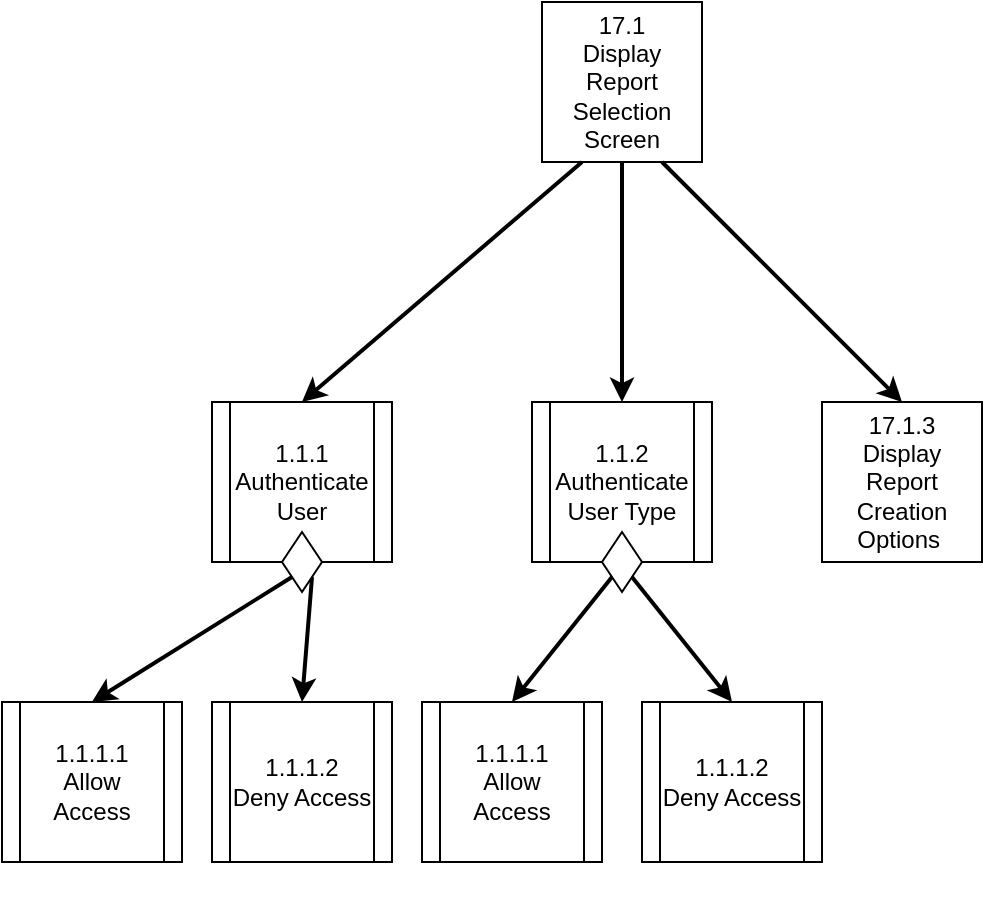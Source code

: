 <mxfile version="12.7.0" type="github" pages="2">
  <diagram id="4YmdYkod3J_SG8ZPj8dL" name="17.1: Display Report Creation Screen">
    <mxGraphModel dx="1038" dy="580" grid="1" gridSize="10" guides="1" tooltips="1" connect="1" arrows="1" fold="1" page="1" pageScale="1" pageWidth="850" pageHeight="1100" math="0" shadow="0">
      <root>
        <mxCell id="0"/>
        <mxCell id="1" parent="0"/>
        <mxCell id="GgS-fJ5CXfgOPeYuzjB5-1" value="17.1&lt;br&gt;Display Report Selection Screen" style="whiteSpace=wrap;html=1;aspect=fixed;" vertex="1" parent="1">
          <mxGeometry x="350" y="50" width="80" height="80" as="geometry"/>
        </mxCell>
        <mxCell id="GgS-fJ5CXfgOPeYuzjB5-2" value="" style="endArrow=classic;html=1;" edge="1" parent="1">
          <mxGeometry width="50" height="50" relative="1" as="geometry">
            <mxPoint x="180" y="490" as="sourcePoint"/>
            <mxPoint x="180" y="490" as="targetPoint"/>
          </mxGeometry>
        </mxCell>
        <mxCell id="GgS-fJ5CXfgOPeYuzjB5-3" value="17.1.3&lt;br&gt;Display Report Creation Options&amp;nbsp;" style="whiteSpace=wrap;html=1;aspect=fixed;" vertex="1" parent="1">
          <mxGeometry x="490" y="250" width="80" height="80" as="geometry"/>
        </mxCell>
        <mxCell id="GgS-fJ5CXfgOPeYuzjB5-4" value="" style="endArrow=classic;html=1;exitX=0;exitY=1;exitDx=0;exitDy=0;entryX=0.5;entryY=0;entryDx=0;entryDy=0;strokeWidth=2;" edge="1" parent="1" source="GgS-fJ5CXfgOPeYuzjB5-11" target="GgS-fJ5CXfgOPeYuzjB5-10">
          <mxGeometry width="50" height="50" relative="1" as="geometry">
            <mxPoint x="260" y="390" as="sourcePoint"/>
            <mxPoint x="190" y="450" as="targetPoint"/>
          </mxGeometry>
        </mxCell>
        <mxCell id="GgS-fJ5CXfgOPeYuzjB5-5" value="" style="endArrow=classic;html=1;exitX=0.75;exitY=1;exitDx=0;exitDy=0;strokeWidth=2;entryX=0.5;entryY=0;entryDx=0;entryDy=0;" edge="1" parent="1" source="GgS-fJ5CXfgOPeYuzjB5-1" target="GgS-fJ5CXfgOPeYuzjB5-3">
          <mxGeometry width="50" height="50" relative="1" as="geometry">
            <mxPoint x="490" y="220" as="sourcePoint"/>
            <mxPoint x="515" y="250" as="targetPoint"/>
          </mxGeometry>
        </mxCell>
        <mxCell id="GgS-fJ5CXfgOPeYuzjB5-6" value="" style="endArrow=classic;html=1;exitX=0.25;exitY=1;exitDx=0;exitDy=0;entryX=0.5;entryY=0;entryDx=0;entryDy=0;strokeWidth=2;" edge="1" parent="1" source="GgS-fJ5CXfgOPeYuzjB5-1" target="GgS-fJ5CXfgOPeYuzjB5-8">
          <mxGeometry width="50" height="50" relative="1" as="geometry">
            <mxPoint x="240" y="170" as="sourcePoint"/>
            <mxPoint x="90" y="250" as="targetPoint"/>
          </mxGeometry>
        </mxCell>
        <mxCell id="GgS-fJ5CXfgOPeYuzjB5-7" value="" style="endArrow=classic;html=1;strokeWidth=2;entryX=0.5;entryY=0;entryDx=0;entryDy=0;exitX=1;exitY=1;exitDx=0;exitDy=0;" edge="1" parent="1" source="GgS-fJ5CXfgOPeYuzjB5-11" target="GgS-fJ5CXfgOPeYuzjB5-9">
          <mxGeometry width="50" height="50" relative="1" as="geometry">
            <mxPoint x="180" y="360" as="sourcePoint"/>
            <mxPoint x="80" y="450" as="targetPoint"/>
          </mxGeometry>
        </mxCell>
        <mxCell id="GgS-fJ5CXfgOPeYuzjB5-8" value="&lt;span style=&quot;white-space: normal&quot;&gt;1.1.1&lt;br&gt;&lt;/span&gt;Authenticate User" style="shape=process;whiteSpace=wrap;html=1;backgroundOutline=1;" vertex="1" parent="1">
          <mxGeometry x="185" y="250" width="90" height="80" as="geometry"/>
        </mxCell>
        <mxCell id="GgS-fJ5CXfgOPeYuzjB5-9" value="1.1.1.2&lt;br&gt;Deny Access" style="shape=process;whiteSpace=wrap;html=1;backgroundOutline=1;" vertex="1" parent="1">
          <mxGeometry x="185" y="400" width="90" height="80" as="geometry"/>
        </mxCell>
        <mxCell id="GgS-fJ5CXfgOPeYuzjB5-10" value="1.1.1.1&lt;br&gt;Allow Access" style="shape=process;whiteSpace=wrap;html=1;backgroundOutline=1;" vertex="1" parent="1">
          <mxGeometry x="80" y="400" width="90" height="80" as="geometry"/>
        </mxCell>
        <mxCell id="GgS-fJ5CXfgOPeYuzjB5-11" value="" style="rhombus;whiteSpace=wrap;html=1;fillColor=#FFFFFF;" vertex="1" parent="1">
          <mxGeometry x="220" y="315" width="20" height="30" as="geometry"/>
        </mxCell>
        <mxCell id="GgS-fJ5CXfgOPeYuzjB5-12" value="" style="endArrow=classic;html=1;" edge="1" parent="1">
          <mxGeometry width="50" height="50" relative="1" as="geometry">
            <mxPoint x="400" y="495" as="sourcePoint"/>
            <mxPoint x="400" y="495" as="targetPoint"/>
          </mxGeometry>
        </mxCell>
        <mxCell id="GgS-fJ5CXfgOPeYuzjB5-13" value="" style="endArrow=classic;html=1;exitX=0;exitY=1;exitDx=0;exitDy=0;strokeWidth=2;entryX=0.5;entryY=0;entryDx=0;entryDy=0;" edge="1" parent="1" source="GgS-fJ5CXfgOPeYuzjB5-16" target="GgS-fJ5CXfgOPeYuzjB5-18">
          <mxGeometry width="50" height="50" relative="1" as="geometry">
            <mxPoint x="475" y="390" as="sourcePoint"/>
            <mxPoint x="310" y="420" as="targetPoint"/>
          </mxGeometry>
        </mxCell>
        <mxCell id="GgS-fJ5CXfgOPeYuzjB5-14" value="" style="endArrow=classic;html=1;strokeWidth=2;exitX=1;exitY=1;exitDx=0;exitDy=0;entryX=0.5;entryY=0;entryDx=0;entryDy=0;" edge="1" parent="1" source="GgS-fJ5CXfgOPeYuzjB5-16" target="GgS-fJ5CXfgOPeYuzjB5-19">
          <mxGeometry width="50" height="50" relative="1" as="geometry">
            <mxPoint x="395" y="360" as="sourcePoint"/>
            <mxPoint x="430" y="410" as="targetPoint"/>
          </mxGeometry>
        </mxCell>
        <mxCell id="GgS-fJ5CXfgOPeYuzjB5-15" value="&lt;span style=&quot;white-space: normal&quot;&gt;1.1.2&lt;br&gt;&lt;/span&gt;Authenticate User Type" style="shape=process;whiteSpace=wrap;html=1;backgroundOutline=1;" vertex="1" parent="1">
          <mxGeometry x="345" y="250" width="90" height="80" as="geometry"/>
        </mxCell>
        <mxCell id="GgS-fJ5CXfgOPeYuzjB5-16" value="" style="rhombus;whiteSpace=wrap;html=1;fillColor=#FFFFFF;" vertex="1" parent="1">
          <mxGeometry x="380" y="315" width="20" height="30" as="geometry"/>
        </mxCell>
        <mxCell id="GgS-fJ5CXfgOPeYuzjB5-17" value="" style="endArrow=classic;html=1;exitX=0.5;exitY=1;exitDx=0;exitDy=0;entryX=0.5;entryY=0;entryDx=0;entryDy=0;strokeWidth=2;" edge="1" parent="1" source="GgS-fJ5CXfgOPeYuzjB5-1" target="GgS-fJ5CXfgOPeYuzjB5-15">
          <mxGeometry width="50" height="50" relative="1" as="geometry">
            <mxPoint x="397.5" y="150" as="sourcePoint"/>
            <mxPoint x="192.5" y="270" as="targetPoint"/>
          </mxGeometry>
        </mxCell>
        <mxCell id="GgS-fJ5CXfgOPeYuzjB5-18" value="1.1.1.1&lt;br&gt;Allow Access" style="shape=process;whiteSpace=wrap;html=1;backgroundOutline=1;" vertex="1" parent="1">
          <mxGeometry x="290" y="400" width="90" height="80" as="geometry"/>
        </mxCell>
        <mxCell id="GgS-fJ5CXfgOPeYuzjB5-19" value="1.1.1.2&lt;br&gt;Deny Access" style="shape=process;whiteSpace=wrap;html=1;backgroundOutline=1;" vertex="1" parent="1">
          <mxGeometry x="400" y="400" width="90" height="80" as="geometry"/>
        </mxCell>
      </root>
    </mxGraphModel>
  </diagram>
  <diagram id="d0ySRuSvXzREFa9gNcK0" name="17.2: Generate Requested Report">
    <mxGraphModel dx="1888" dy="580" grid="1" gridSize="10" guides="1" tooltips="1" connect="1" arrows="1" fold="1" page="1" pageScale="1" pageWidth="850" pageHeight="1100" math="0" shadow="0">
      <root>
        <mxCell id="EmbihibUC29BOiZUdnOn-0"/>
        <mxCell id="EmbihibUC29BOiZUdnOn-1" parent="EmbihibUC29BOiZUdnOn-0"/>
        <mxCell id="HvQKUCN0Da436xTyyr2u-0" value="17.2&lt;br&gt;Generate Requested Report" style="whiteSpace=wrap;html=1;aspect=fixed;" vertex="1" parent="EmbihibUC29BOiZUdnOn-1">
          <mxGeometry x="450" y="70" width="80" height="80" as="geometry"/>
        </mxCell>
        <mxCell id="HvQKUCN0Da436xTyyr2u-1" value="17.2.2&lt;br&gt;Display Requested Report" style="whiteSpace=wrap;html=1;aspect=fixed;" vertex="1" parent="EmbihibUC29BOiZUdnOn-1">
          <mxGeometry x="620" y="195" width="80" height="80" as="geometry"/>
        </mxCell>
        <mxCell id="HvQKUCN0Da436xTyyr2u-2" value="" style="endArrow=classic;html=1;exitX=0.5;exitY=1;exitDx=0;exitDy=0;strokeWidth=2;entryX=0.5;entryY=0;entryDx=0;entryDy=0;" edge="1" parent="EmbihibUC29BOiZUdnOn-1" source="HvQKUCN0Da436xTyyr2u-0" target="HvQKUCN0Da436xTyyr2u-1">
          <mxGeometry width="50" height="50" relative="1" as="geometry">
            <mxPoint x="745" y="220" as="sourcePoint"/>
            <mxPoint x="770" y="250" as="targetPoint"/>
          </mxGeometry>
        </mxCell>
        <mxCell id="HvQKUCN0Da436xTyyr2u-3" value="" style="endArrow=classic;html=1;exitX=0.5;exitY=1;exitDx=0;exitDy=0;entryX=0.5;entryY=0;entryDx=0;entryDy=0;strokeWidth=2;" edge="1" parent="EmbihibUC29BOiZUdnOn-1" source="HvQKUCN0Da436xTyyr2u-0" target="HvQKUCN0Da436xTyyr2u-5">
          <mxGeometry width="50" height="50" relative="1" as="geometry">
            <mxPoint x="397.5" y="150" as="sourcePoint"/>
            <mxPoint x="390" y="250" as="targetPoint"/>
          </mxGeometry>
        </mxCell>
        <mxCell id="HvQKUCN0Da436xTyyr2u-4" value="" style="endArrow=classic;html=1;strokeWidth=2;entryX=0.5;entryY=0;entryDx=0;entryDy=0;exitX=0.25;exitY=1;exitDx=0;exitDy=0;" edge="1" parent="EmbihibUC29BOiZUdnOn-1" source="HvQKUCN0Da436xTyyr2u-5" target="HvQKUCN0Da436xTyyr2u-7">
          <mxGeometry width="50" height="50" relative="1" as="geometry">
            <mxPoint x="360" y="330" as="sourcePoint"/>
            <mxPoint x="210" y="380" as="targetPoint"/>
          </mxGeometry>
        </mxCell>
        <mxCell id="HvQKUCN0Da436xTyyr2u-5" value="1.1.4&lt;br&gt;Get Required Information from Database" style="shape=process;whiteSpace=wrap;html=1;backgroundOutline=1;" vertex="1" parent="EmbihibUC29BOiZUdnOn-1">
          <mxGeometry x="290" y="190" width="90" height="90" as="geometry"/>
        </mxCell>
        <mxCell id="HvQKUCN0Da436xTyyr2u-7" value="1.1.4.1&lt;br&gt;Retrieve User Type Information from User Type Table" style="shape=process;whiteSpace=wrap;html=1;backgroundOutline=1;" vertex="1" parent="EmbihibUC29BOiZUdnOn-1">
          <mxGeometry x="-20" y="390" width="100" height="90" as="geometry"/>
        </mxCell>
        <mxCell id="HvQKUCN0Da436xTyyr2u-8" value="2.1.4.1&lt;br&gt;Retrieve List of Group Homes from Group Home Table" style="shape=process;whiteSpace=wrap;html=1;backgroundOutline=1;" vertex="1" parent="EmbihibUC29BOiZUdnOn-1">
          <mxGeometry x="100" y="390" width="100" height="90" as="geometry"/>
        </mxCell>
        <mxCell id="HvQKUCN0Da436xTyyr2u-9" value="17.2.1.3&lt;br&gt;Retrieve List of Clients from Client Table" style="shape=process;whiteSpace=wrap;html=1;backgroundOutline=1;" vertex="1" parent="EmbihibUC29BOiZUdnOn-1">
          <mxGeometry x="220" y="390" width="100" height="90" as="geometry"/>
        </mxCell>
        <mxCell id="HvQKUCN0Da436xTyyr2u-10" value="17.2.1.5&lt;br&gt;Retrieve List of Departments from Department Table" style="shape=process;whiteSpace=wrap;html=1;backgroundOutline=1;" vertex="1" parent="EmbihibUC29BOiZUdnOn-1">
          <mxGeometry x="460" y="390" width="110" height="90" as="geometry"/>
        </mxCell>
        <mxCell id="HvQKUCN0Da436xTyyr2u-11" value="17.2.1.4&lt;br&gt;Retrieve List of Staff from Staff Table" style="shape=process;whiteSpace=wrap;html=1;backgroundOutline=1;" vertex="1" parent="EmbihibUC29BOiZUdnOn-1">
          <mxGeometry x="340" y="390" width="100" height="90" as="geometry"/>
        </mxCell>
        <mxCell id="HvQKUCN0Da436xTyyr2u-12" value="17.2.1.6&lt;br&gt;Retrieve List of Shifts from Shift Table" style="shape=process;whiteSpace=wrap;html=1;backgroundOutline=1;" vertex="1" parent="EmbihibUC29BOiZUdnOn-1">
          <mxGeometry x="590" y="390" width="100" height="90" as="geometry"/>
        </mxCell>
        <mxCell id="HvQKUCN0Da436xTyyr2u-13" value="" style="endArrow=classic;html=1;strokeWidth=2;entryX=0.5;entryY=0;entryDx=0;entryDy=0;exitX=0.25;exitY=1;exitDx=0;exitDy=0;" edge="1" parent="EmbihibUC29BOiZUdnOn-1" source="HvQKUCN0Da436xTyyr2u-5" target="HvQKUCN0Da436xTyyr2u-8">
          <mxGeometry width="50" height="50" relative="1" as="geometry">
            <mxPoint x="322.5" y="350" as="sourcePoint"/>
            <mxPoint x="40" y="400" as="targetPoint"/>
          </mxGeometry>
        </mxCell>
        <mxCell id="HvQKUCN0Da436xTyyr2u-14" value="" style="endArrow=classic;html=1;strokeWidth=2;entryX=0.5;entryY=0;entryDx=0;entryDy=0;exitX=0.5;exitY=1;exitDx=0;exitDy=0;" edge="1" parent="EmbihibUC29BOiZUdnOn-1" source="HvQKUCN0Da436xTyyr2u-5" target="HvQKUCN0Da436xTyyr2u-9">
          <mxGeometry width="50" height="50" relative="1" as="geometry">
            <mxPoint x="340" y="350" as="sourcePoint"/>
            <mxPoint x="50" y="410" as="targetPoint"/>
          </mxGeometry>
        </mxCell>
        <mxCell id="HvQKUCN0Da436xTyyr2u-15" value="" style="endArrow=classic;html=1;strokeWidth=2;entryX=0.5;entryY=0;entryDx=0;entryDy=0;exitX=0.5;exitY=1;exitDx=0;exitDy=0;" edge="1" parent="EmbihibUC29BOiZUdnOn-1" source="HvQKUCN0Da436xTyyr2u-5" target="HvQKUCN0Da436xTyyr2u-11">
          <mxGeometry width="50" height="50" relative="1" as="geometry">
            <mxPoint x="342.5" y="370" as="sourcePoint"/>
            <mxPoint x="60" y="420" as="targetPoint"/>
          </mxGeometry>
        </mxCell>
        <mxCell id="HvQKUCN0Da436xTyyr2u-16" value="" style="endArrow=classic;html=1;strokeWidth=2;entryX=0.5;entryY=0;entryDx=0;entryDy=0;exitX=0.75;exitY=1;exitDx=0;exitDy=0;" edge="1" parent="EmbihibUC29BOiZUdnOn-1" source="HvQKUCN0Da436xTyyr2u-5" target="HvQKUCN0Da436xTyyr2u-10">
          <mxGeometry width="50" height="50" relative="1" as="geometry">
            <mxPoint x="352.5" y="380" as="sourcePoint"/>
            <mxPoint x="70" y="430" as="targetPoint"/>
          </mxGeometry>
        </mxCell>
        <mxCell id="HvQKUCN0Da436xTyyr2u-17" value="" style="endArrow=classic;html=1;strokeWidth=2;entryX=0.5;entryY=0;entryDx=0;entryDy=0;exitX=0.75;exitY=1;exitDx=0;exitDy=0;" edge="1" parent="EmbihibUC29BOiZUdnOn-1" source="HvQKUCN0Da436xTyyr2u-5" target="HvQKUCN0Da436xTyyr2u-12">
          <mxGeometry width="50" height="50" relative="1" as="geometry">
            <mxPoint x="362.5" y="390" as="sourcePoint"/>
            <mxPoint x="80" y="440" as="targetPoint"/>
          </mxGeometry>
        </mxCell>
        <mxCell id="HvQKUCN0Da436xTyyr2u-18" value="17.2.2.1&lt;br&gt;Sort Data by User Criteria" style="whiteSpace=wrap;html=1;aspect=fixed;" vertex="1" parent="EmbihibUC29BOiZUdnOn-1">
          <mxGeometry x="710" y="390" width="80" height="80" as="geometry"/>
        </mxCell>
        <mxCell id="HvQKUCN0Da436xTyyr2u-19" value="" style="endArrow=classic;html=1;strokeWidth=2;entryX=0.5;entryY=0;entryDx=0;entryDy=0;exitX=0.5;exitY=1;exitDx=0;exitDy=0;" edge="1" parent="EmbihibUC29BOiZUdnOn-1" source="HvQKUCN0Da436xTyyr2u-1" target="HvQKUCN0Da436xTyyr2u-18">
          <mxGeometry width="50" height="50" relative="1" as="geometry">
            <mxPoint x="663.75" y="300" as="sourcePoint"/>
            <mxPoint x="946.25" y="410" as="targetPoint"/>
          </mxGeometry>
        </mxCell>
        <mxCell id="7-UU1UBTijo9_9kDfpDQ-0" value="1.1.3&lt;br&gt;Connect to Database" style="shape=process;whiteSpace=wrap;html=1;backgroundOutline=1;" vertex="1" parent="EmbihibUC29BOiZUdnOn-1">
          <mxGeometry x="170" y="195" width="90" height="80" as="geometry"/>
        </mxCell>
        <mxCell id="7-UU1UBTijo9_9kDfpDQ-1" value="" style="endArrow=classic;html=1;exitX=0.25;exitY=1;exitDx=0;exitDy=0;entryX=0.5;entryY=0;entryDx=0;entryDy=0;strokeWidth=2;" edge="1" parent="EmbihibUC29BOiZUdnOn-1" source="HvQKUCN0Da436xTyyr2u-0" target="7-UU1UBTijo9_9kDfpDQ-0">
          <mxGeometry width="50" height="50" relative="1" as="geometry">
            <mxPoint x="405" y="120" as="sourcePoint"/>
            <mxPoint x="200" y="170" as="targetPoint"/>
          </mxGeometry>
        </mxCell>
        <mxCell id="wboEcPvYJnv7eFdj0Bcn-0" value="17.2.3&lt;br&gt;Export Requested Report to PDF" style="whiteSpace=wrap;html=1;aspect=fixed;" vertex="1" parent="EmbihibUC29BOiZUdnOn-1">
          <mxGeometry x="810" y="195" width="80" height="80" as="geometry"/>
        </mxCell>
        <mxCell id="wboEcPvYJnv7eFdj0Bcn-1" value="" style="endArrow=classic;html=1;exitX=1;exitY=1;exitDx=0;exitDy=0;strokeWidth=2;entryX=0.5;entryY=0;entryDx=0;entryDy=0;" edge="1" parent="EmbihibUC29BOiZUdnOn-1" source="V11E9xNkejOlGgKlo_M6-0" target="wboEcPvYJnv7eFdj0Bcn-0">
          <mxGeometry width="50" height="50" relative="1" as="geometry">
            <mxPoint x="620" y="140" as="sourcePoint"/>
            <mxPoint x="860" y="185" as="targetPoint"/>
          </mxGeometry>
        </mxCell>
        <mxCell id="V11E9xNkejOlGgKlo_M6-0" value="" style="rhombus;whiteSpace=wrap;html=1;fillColor=#FFFFFF;" vertex="1" parent="EmbihibUC29BOiZUdnOn-1">
          <mxGeometry x="520" y="140" width="10" height="20" as="geometry"/>
        </mxCell>
      </root>
    </mxGraphModel>
  </diagram>
</mxfile>

